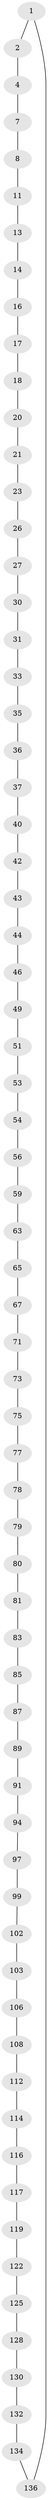 // original degree distribution, {2: 1.0}
// Generated by graph-tools (version 1.1) at 2025/20/03/04/25 18:20:17]
// undirected, 68 vertices, 68 edges
graph export_dot {
graph [start="1"]
  node [color=gray90,style=filled];
  1;
  2 [super="+3"];
  4 [super="+5"];
  7;
  8 [super="+9"];
  11 [super="+12"];
  13;
  14 [super="+15"];
  16;
  17;
  18 [super="+19"];
  20;
  21 [super="+22"];
  23 [super="+24"];
  26;
  27 [super="+28"];
  30;
  31 [super="+32"];
  33 [super="+34"];
  35;
  36;
  37 [super="+38"];
  40 [super="+41"];
  42;
  43;
  44 [super="+45"];
  46 [super="+47"];
  49 [super="+50"];
  51 [super="+52"];
  53;
  54 [super="+55"];
  56 [super="+57"];
  59 [super="+60"];
  63 [super="+64"];
  65 [super="+66"];
  67 [super="+68"];
  71 [super="+72"];
  73 [super="+74"];
  75 [super="+76"];
  77;
  78;
  79;
  80;
  81 [super="+82"];
  83 [super="+84"];
  85 [super="+86"];
  87 [super="+88"];
  89 [super="+90"];
  91 [super="+92"];
  94 [super="+95"];
  97 [super="+98"];
  99 [super="+100"];
  102;
  103 [super="+104"];
  106 [super="+107"];
  108 [super="+109"];
  112 [super="+113"];
  114 [super="+115"];
  116;
  117 [super="+118"];
  119 [super="+120"];
  122 [super="+123"];
  125 [super="+126"];
  128 [super="+129"];
  130 [super="+131"];
  132 [super="+133"];
  134 [super="+135"];
  136 [super="+137"];
  1 -- 2;
  1 -- 136;
  2 -- 4;
  4 -- 7;
  7 -- 8;
  8 -- 11;
  11 -- 13;
  13 -- 14;
  14 -- 16;
  16 -- 17;
  17 -- 18;
  18 -- 20;
  20 -- 21;
  21 -- 23;
  23 -- 26;
  26 -- 27;
  27 -- 30;
  30 -- 31;
  31 -- 33;
  33 -- 35;
  35 -- 36;
  36 -- 37;
  37 -- 40;
  40 -- 42;
  42 -- 43;
  43 -- 44;
  44 -- 46;
  46 -- 49;
  49 -- 51;
  51 -- 53;
  53 -- 54;
  54 -- 56;
  56 -- 59;
  59 -- 63;
  63 -- 65;
  65 -- 67;
  67 -- 71;
  71 -- 73;
  73 -- 75;
  75 -- 77;
  77 -- 78;
  78 -- 79;
  79 -- 80;
  80 -- 81;
  81 -- 83;
  83 -- 85;
  85 -- 87;
  87 -- 89;
  89 -- 91;
  91 -- 94;
  94 -- 97;
  97 -- 99;
  99 -- 102;
  102 -- 103;
  103 -- 106;
  106 -- 108;
  108 -- 112;
  112 -- 114;
  114 -- 116;
  116 -- 117;
  117 -- 119;
  119 -- 122;
  122 -- 125;
  125 -- 128;
  128 -- 130;
  130 -- 132;
  132 -- 134;
  134 -- 136;
}
